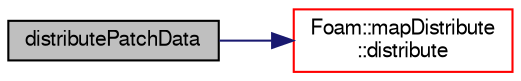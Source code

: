 digraph "distributePatchData"
{
  bgcolor="transparent";
  edge [fontname="FreeSans",fontsize="10",labelfontname="FreeSans",labelfontsize="10"];
  node [fontname="FreeSans",fontsize="10",shape=record];
  rankdir="LR";
  Node1 [label="distributePatchData",height=0.2,width=0.4,color="black", fillcolor="grey75", style="filled" fontcolor="black"];
  Node1 -> Node2 [color="midnightblue",fontsize="10",style="solid",fontname="FreeSans"];
  Node2 [label="Foam::mapDistribute\l::distribute",height=0.2,width=0.4,color="red",URL="$a01363.html#a33e0f8481eb68bf011731ec98e8f7c65",tooltip="Distribute data. Note:schedule only used for Pstream::scheduled. "];
}
